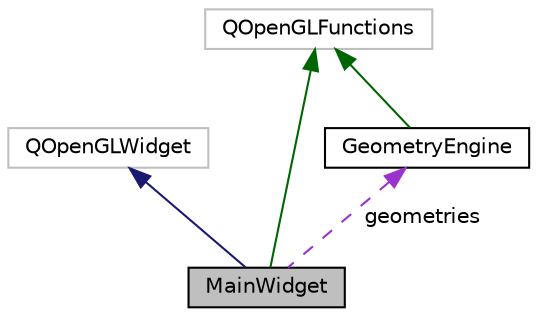 digraph "MainWidget"
{
  edge [fontname="Helvetica",fontsize="10",labelfontname="Helvetica",labelfontsize="10"];
  node [fontname="Helvetica",fontsize="10",shape=record];
  Node3 [label="MainWidget",height=0.2,width=0.4,color="black", fillcolor="grey75", style="filled", fontcolor="black"];
  Node4 -> Node3 [dir="back",color="midnightblue",fontsize="10",style="solid",fontname="Helvetica"];
  Node4 [label="QOpenGLWidget",height=0.2,width=0.4,color="grey75", fillcolor="white", style="filled"];
  Node5 -> Node3 [dir="back",color="darkgreen",fontsize="10",style="solid",fontname="Helvetica"];
  Node5 [label="QOpenGLFunctions",height=0.2,width=0.4,color="grey75", fillcolor="white", style="filled"];
  Node6 -> Node3 [dir="back",color="darkorchid3",fontsize="10",style="dashed",label=" geometries" ,fontname="Helvetica"];
  Node6 [label="GeometryEngine",height=0.2,width=0.4,color="black", fillcolor="white", style="filled",URL="$classGeometryEngine.html",tooltip="Klasa generowanej płytki i kuli. "];
  Node5 -> Node6 [dir="back",color="darkgreen",fontsize="10",style="solid",fontname="Helvetica"];
}

